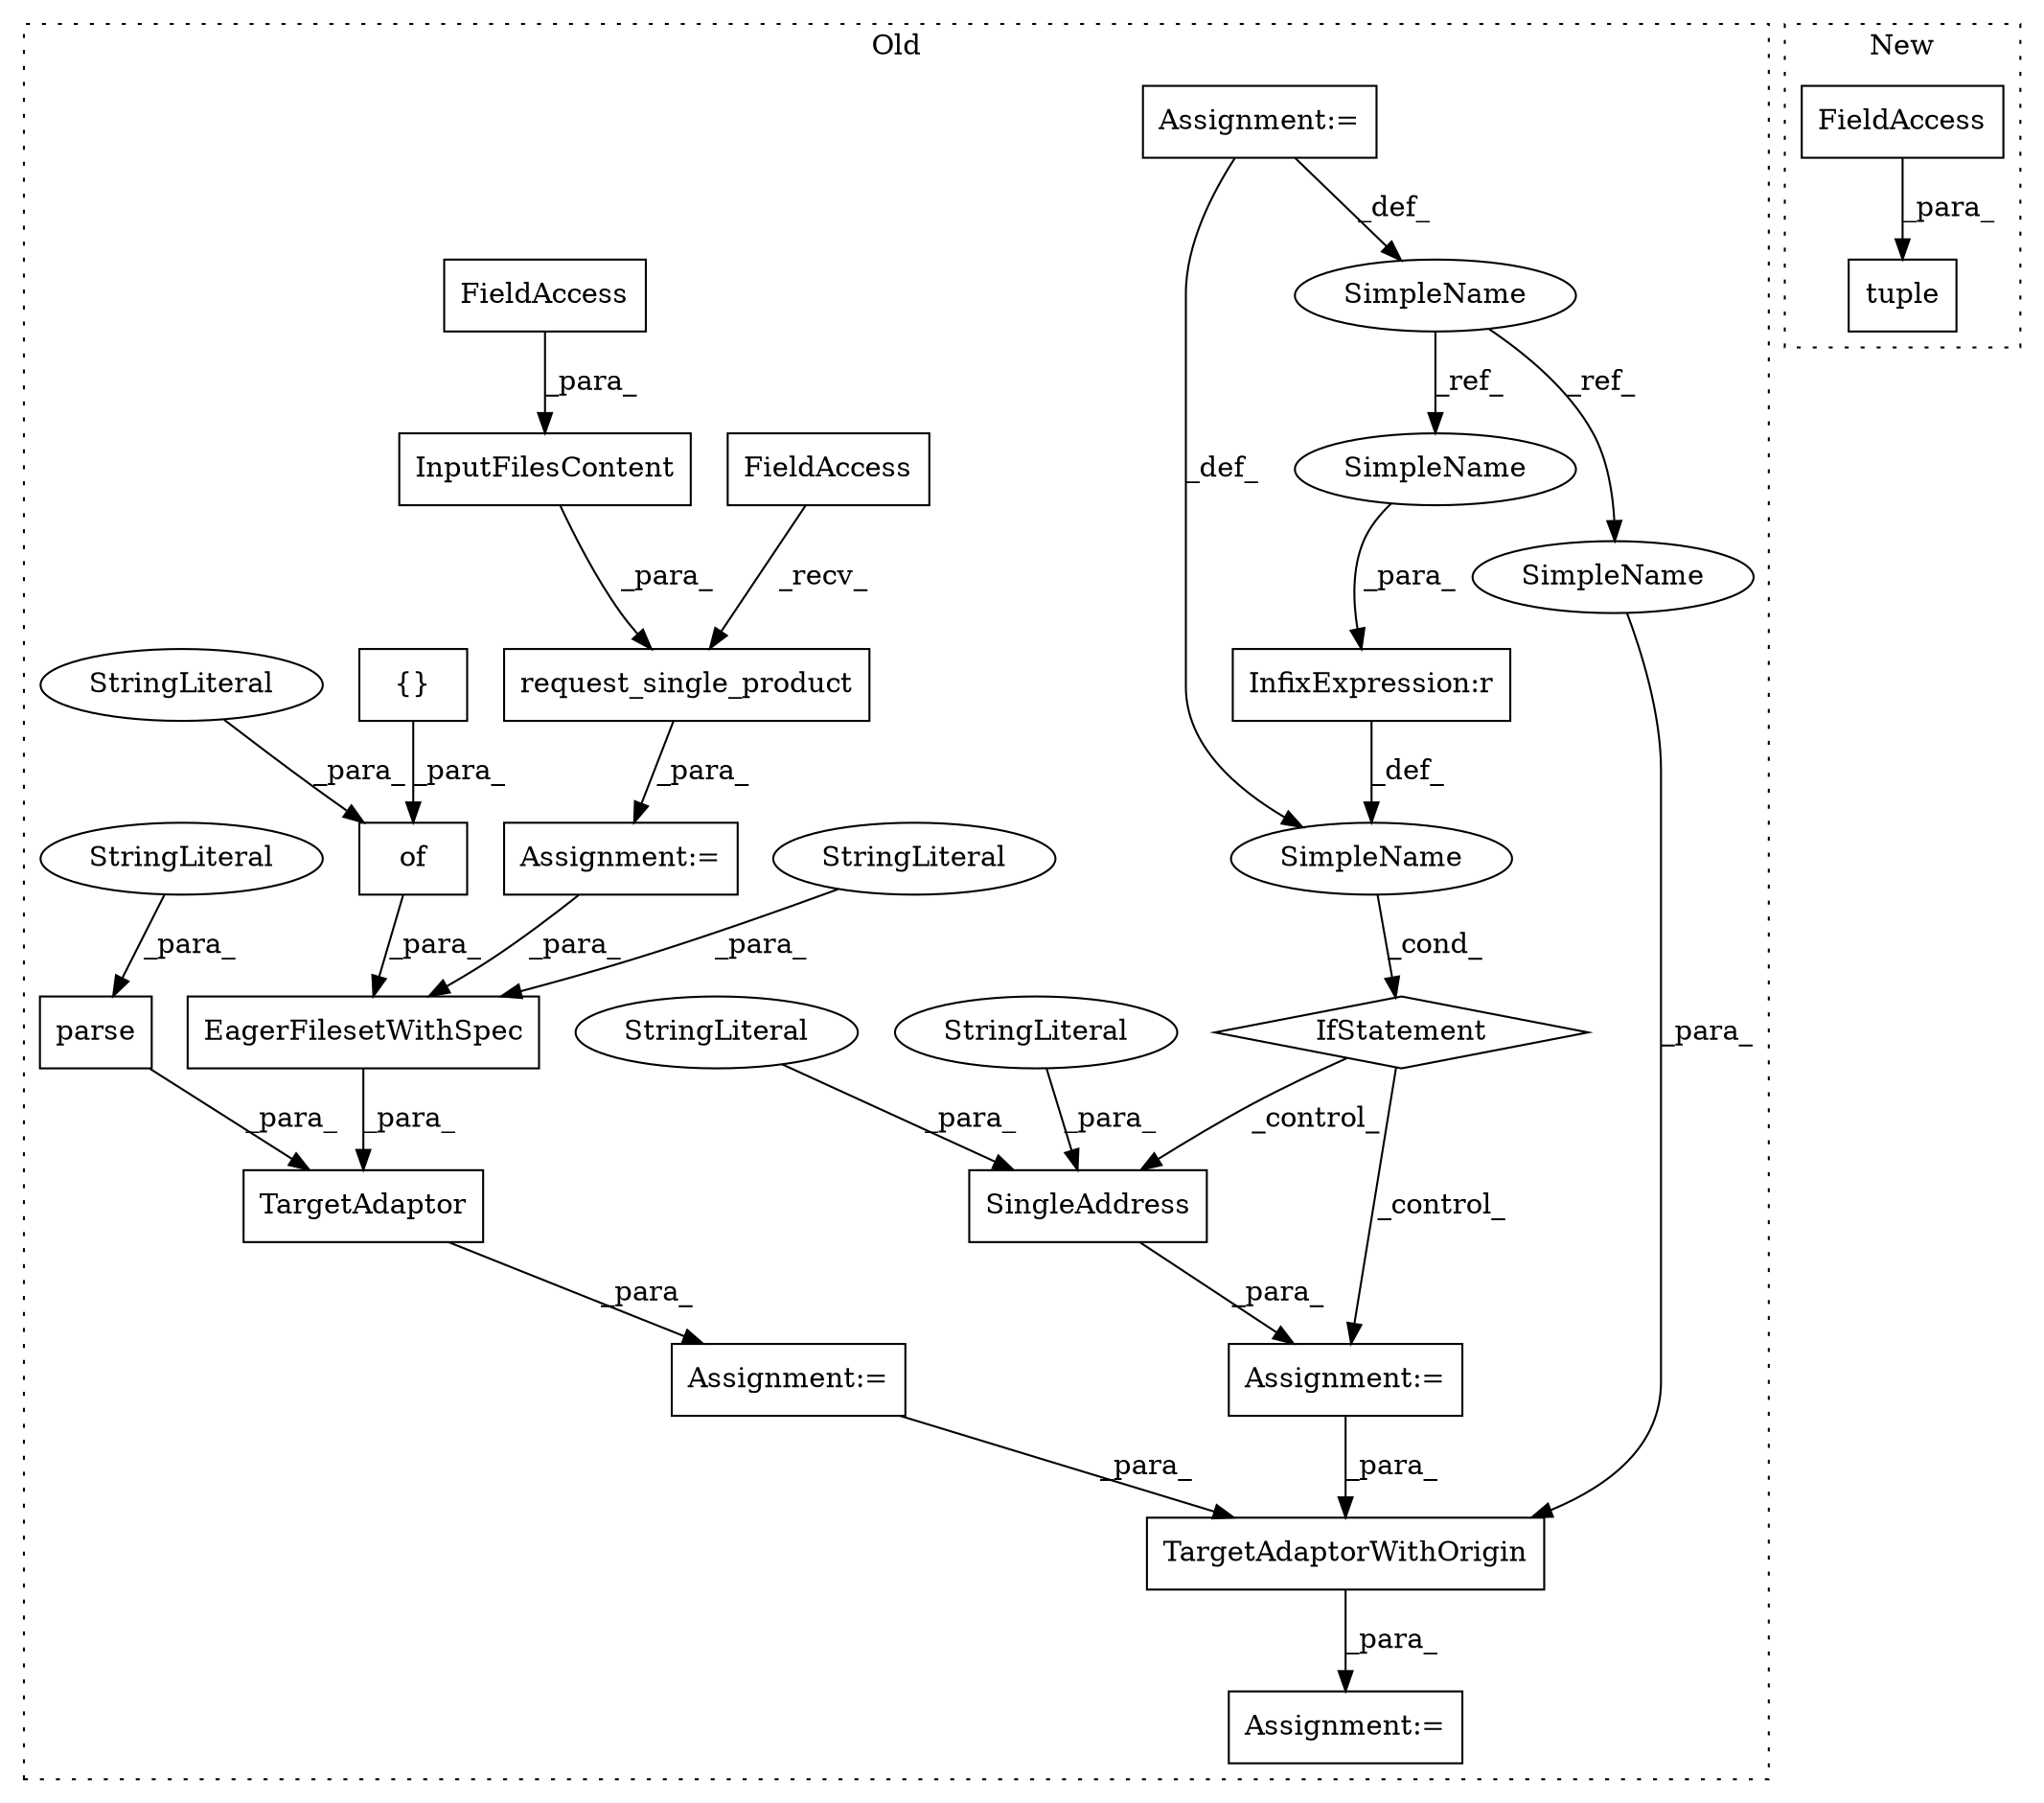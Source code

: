 digraph G {
subgraph cluster0 {
1 [label="parse" a="32" s="2371,2390" l="6,1" shape="box"];
4 [label="Assignment:=" a="7" s="2494" l="1" shape="box"];
5 [label="{}" a="4" s="2343" l="2" shape="box"];
6 [label="SingleAddress" a="32" s="2433,2462" l="14,1" shape="box"];
7 [label="EagerFilesetWithSpec" a="32" s="2291,2361" l="21,1" shape="box"];
8 [label="InputFilesContent" a="32" s="2231,2261" l="18,1" shape="box"];
9 [label="request_single_product" a="32" s="2199,2262" l="23,1" shape="box"];
10 [label="FieldAccess" a="22" s="2194" l="4" shape="box"];
11 [label="FieldAccess" a="22" s="2249" l="12" shape="box"];
12 [label="of" a="32" s="2323,2345" l="3,1" shape="box"];
13 [label="StringLiteral" a="45" s="2326" l="7" shape="ellipse"];
14 [label="StringLiteral" a="45" s="2447" l="6" shape="ellipse"];
15 [label="StringLiteral" a="45" s="2454" l="8" shape="ellipse"];
16 [label="InfixExpression:r" a="27" s="2408" l="4" shape="box"];
17 [label="IfStatement" a="25" s="2398,2416" l="4,2" shape="diamond"];
18 [label="SimpleName" a="42" s="" l="" shape="ellipse"];
19 [label="Assignment:=" a="7" s="2432" l="1" shape="box"];
20 [label="Assignment:=" a="7" s="1811" l="6" shape="box"];
21 [label="Assignment:=" a="7" s="2276" l="1" shape="box"];
22 [label="Assignment:=" a="7" s="2193" l="1" shape="box"];
23 [label="StringLiteral" a="45" s="2377" l="13" shape="ellipse"];
24 [label="StringLiteral" a="45" s="2312" l="6" shape="ellipse"];
25 [label="TargetAdaptorWithOrigin" a="32" s="2495,2533" l="24,1" shape="box"];
26 [label="SimpleName" a="42" s="1811" l="6" shape="ellipse"];
27 [label="TargetAdaptor" a="32" s="2277,2391" l="14,1" shape="box"];
28 [label="SimpleName" a="42" s="2402" l="6" shape="ellipse"];
29 [label="SimpleName" a="42" s="2527" l="6" shape="ellipse"];
label = "Old";
style="dotted";
}
subgraph cluster1 {
2 [label="tuple" a="32" s="2760,2773" l="6,1" shape="box"];
3 [label="FieldAccess" a="22" s="2766" l="7" shape="box"];
label = "New";
style="dotted";
}
1 -> 27 [label="_para_"];
3 -> 2 [label="_para_"];
5 -> 12 [label="_para_"];
6 -> 19 [label="_para_"];
7 -> 27 [label="_para_"];
8 -> 9 [label="_para_"];
9 -> 22 [label="_para_"];
10 -> 9 [label="_recv_"];
11 -> 8 [label="_para_"];
12 -> 7 [label="_para_"];
13 -> 12 [label="_para_"];
14 -> 6 [label="_para_"];
15 -> 6 [label="_para_"];
16 -> 18 [label="_def_"];
17 -> 19 [label="_control_"];
17 -> 6 [label="_control_"];
18 -> 17 [label="_cond_"];
19 -> 25 [label="_para_"];
20 -> 18 [label="_def_"];
20 -> 26 [label="_def_"];
21 -> 25 [label="_para_"];
22 -> 7 [label="_para_"];
23 -> 1 [label="_para_"];
24 -> 7 [label="_para_"];
25 -> 4 [label="_para_"];
26 -> 29 [label="_ref_"];
26 -> 28 [label="_ref_"];
27 -> 21 [label="_para_"];
28 -> 16 [label="_para_"];
29 -> 25 [label="_para_"];
}